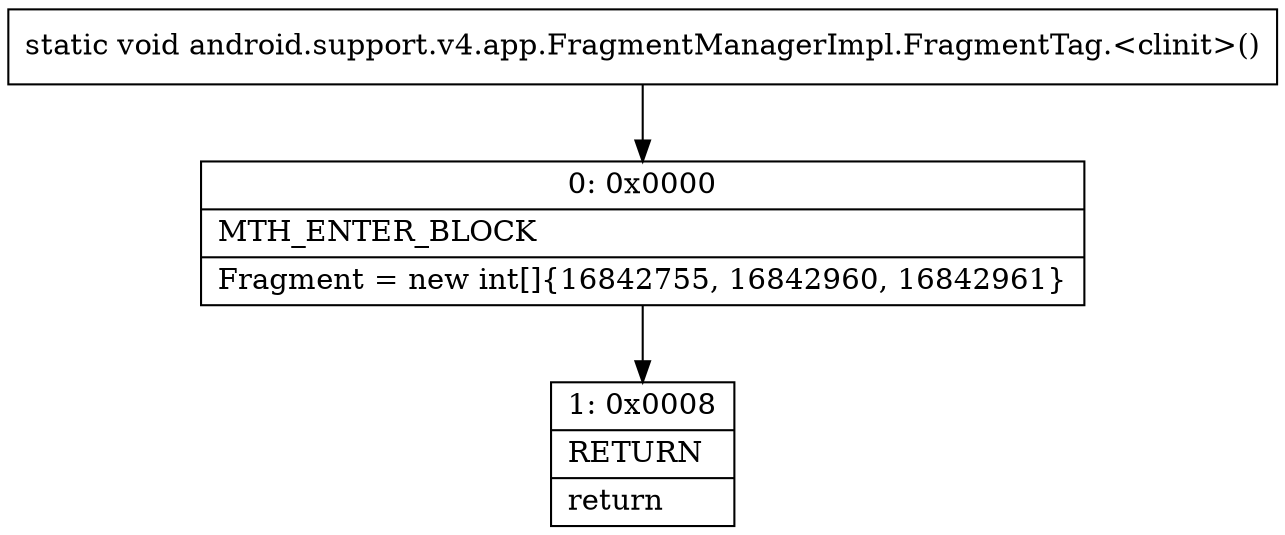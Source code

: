 digraph "CFG forandroid.support.v4.app.FragmentManagerImpl.FragmentTag.\<clinit\>()V" {
Node_0 [shape=record,label="{0\:\ 0x0000|MTH_ENTER_BLOCK\l|Fragment = new int[]\{16842755, 16842960, 16842961\}\l}"];
Node_1 [shape=record,label="{1\:\ 0x0008|RETURN\l|return\l}"];
MethodNode[shape=record,label="{static void android.support.v4.app.FragmentManagerImpl.FragmentTag.\<clinit\>() }"];
MethodNode -> Node_0;
Node_0 -> Node_1;
}

